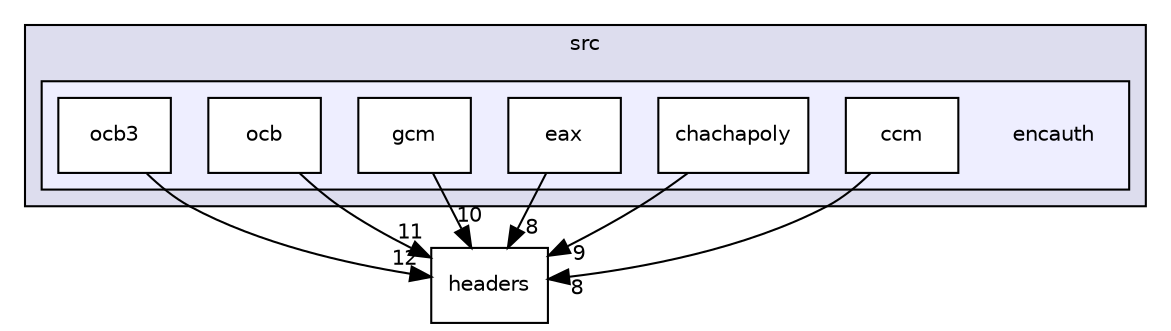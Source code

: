 digraph "M:/Office/!Doutorado/0. RepositorioSVN/HAMSTER_Prototype/branches/JINT2018/include/libtomcrypt-develop/src/encauth" {
  compound=true
  node [ fontsize="10", fontname="Helvetica"];
  edge [ labelfontsize="10", labelfontname="Helvetica"];
  subgraph clusterdir_741faac8ec9f85fd943a5b186bf49d47 {
    graph [ bgcolor="#ddddee", pencolor="black", label="src" fontname="Helvetica", fontsize="10", URL="dir_741faac8ec9f85fd943a5b186bf49d47.html"]
  subgraph clusterdir_92a932311463fd998893ac079b2ce026 {
    graph [ bgcolor="#eeeeff", pencolor="black", label="" URL="dir_92a932311463fd998893ac079b2ce026.html"];
    dir_92a932311463fd998893ac079b2ce026 [shape=plaintext label="encauth"];
    dir_a38239d9c513060fde1ad769e00ca26b [shape=box label="ccm" color="black" fillcolor="white" style="filled" URL="dir_a38239d9c513060fde1ad769e00ca26b.html"];
    dir_ef6b5cf8050a5ecb3b40ff3b371ec47d [shape=box label="chachapoly" color="black" fillcolor="white" style="filled" URL="dir_ef6b5cf8050a5ecb3b40ff3b371ec47d.html"];
    dir_259e72f007a0877a73777cddf2a04c52 [shape=box label="eax" color="black" fillcolor="white" style="filled" URL="dir_259e72f007a0877a73777cddf2a04c52.html"];
    dir_481e65e854158d6d4a540e482f4a065c [shape=box label="gcm" color="black" fillcolor="white" style="filled" URL="dir_481e65e854158d6d4a540e482f4a065c.html"];
    dir_a6fa3fb46f14ca8396db64fc94e2b953 [shape=box label="ocb" color="black" fillcolor="white" style="filled" URL="dir_a6fa3fb46f14ca8396db64fc94e2b953.html"];
    dir_425daf14eecc8c197b6e0b54774fcfb1 [shape=box label="ocb3" color="black" fillcolor="white" style="filled" URL="dir_425daf14eecc8c197b6e0b54774fcfb1.html"];
  }
  }
  dir_a0acb8384b4122a9c7afcf2489cf4036 [shape=box label="headers" URL="dir_a0acb8384b4122a9c7afcf2489cf4036.html"];
  dir_481e65e854158d6d4a540e482f4a065c->dir_a0acb8384b4122a9c7afcf2489cf4036 [headlabel="10", labeldistance=1.5 headhref="dir_000018_000026.html"];
  dir_259e72f007a0877a73777cddf2a04c52->dir_a0acb8384b4122a9c7afcf2489cf4036 [headlabel="8", labeldistance=1.5 headhref="dir_000017_000026.html"];
  dir_425daf14eecc8c197b6e0b54774fcfb1->dir_a0acb8384b4122a9c7afcf2489cf4036 [headlabel="12", labeldistance=1.5 headhref="dir_000020_000026.html"];
  dir_a38239d9c513060fde1ad769e00ca26b->dir_a0acb8384b4122a9c7afcf2489cf4036 [headlabel="8", labeldistance=1.5 headhref="dir_000015_000026.html"];
  dir_a6fa3fb46f14ca8396db64fc94e2b953->dir_a0acb8384b4122a9c7afcf2489cf4036 [headlabel="11", labeldistance=1.5 headhref="dir_000019_000026.html"];
  dir_ef6b5cf8050a5ecb3b40ff3b371ec47d->dir_a0acb8384b4122a9c7afcf2489cf4036 [headlabel="9", labeldistance=1.5 headhref="dir_000016_000026.html"];
}
